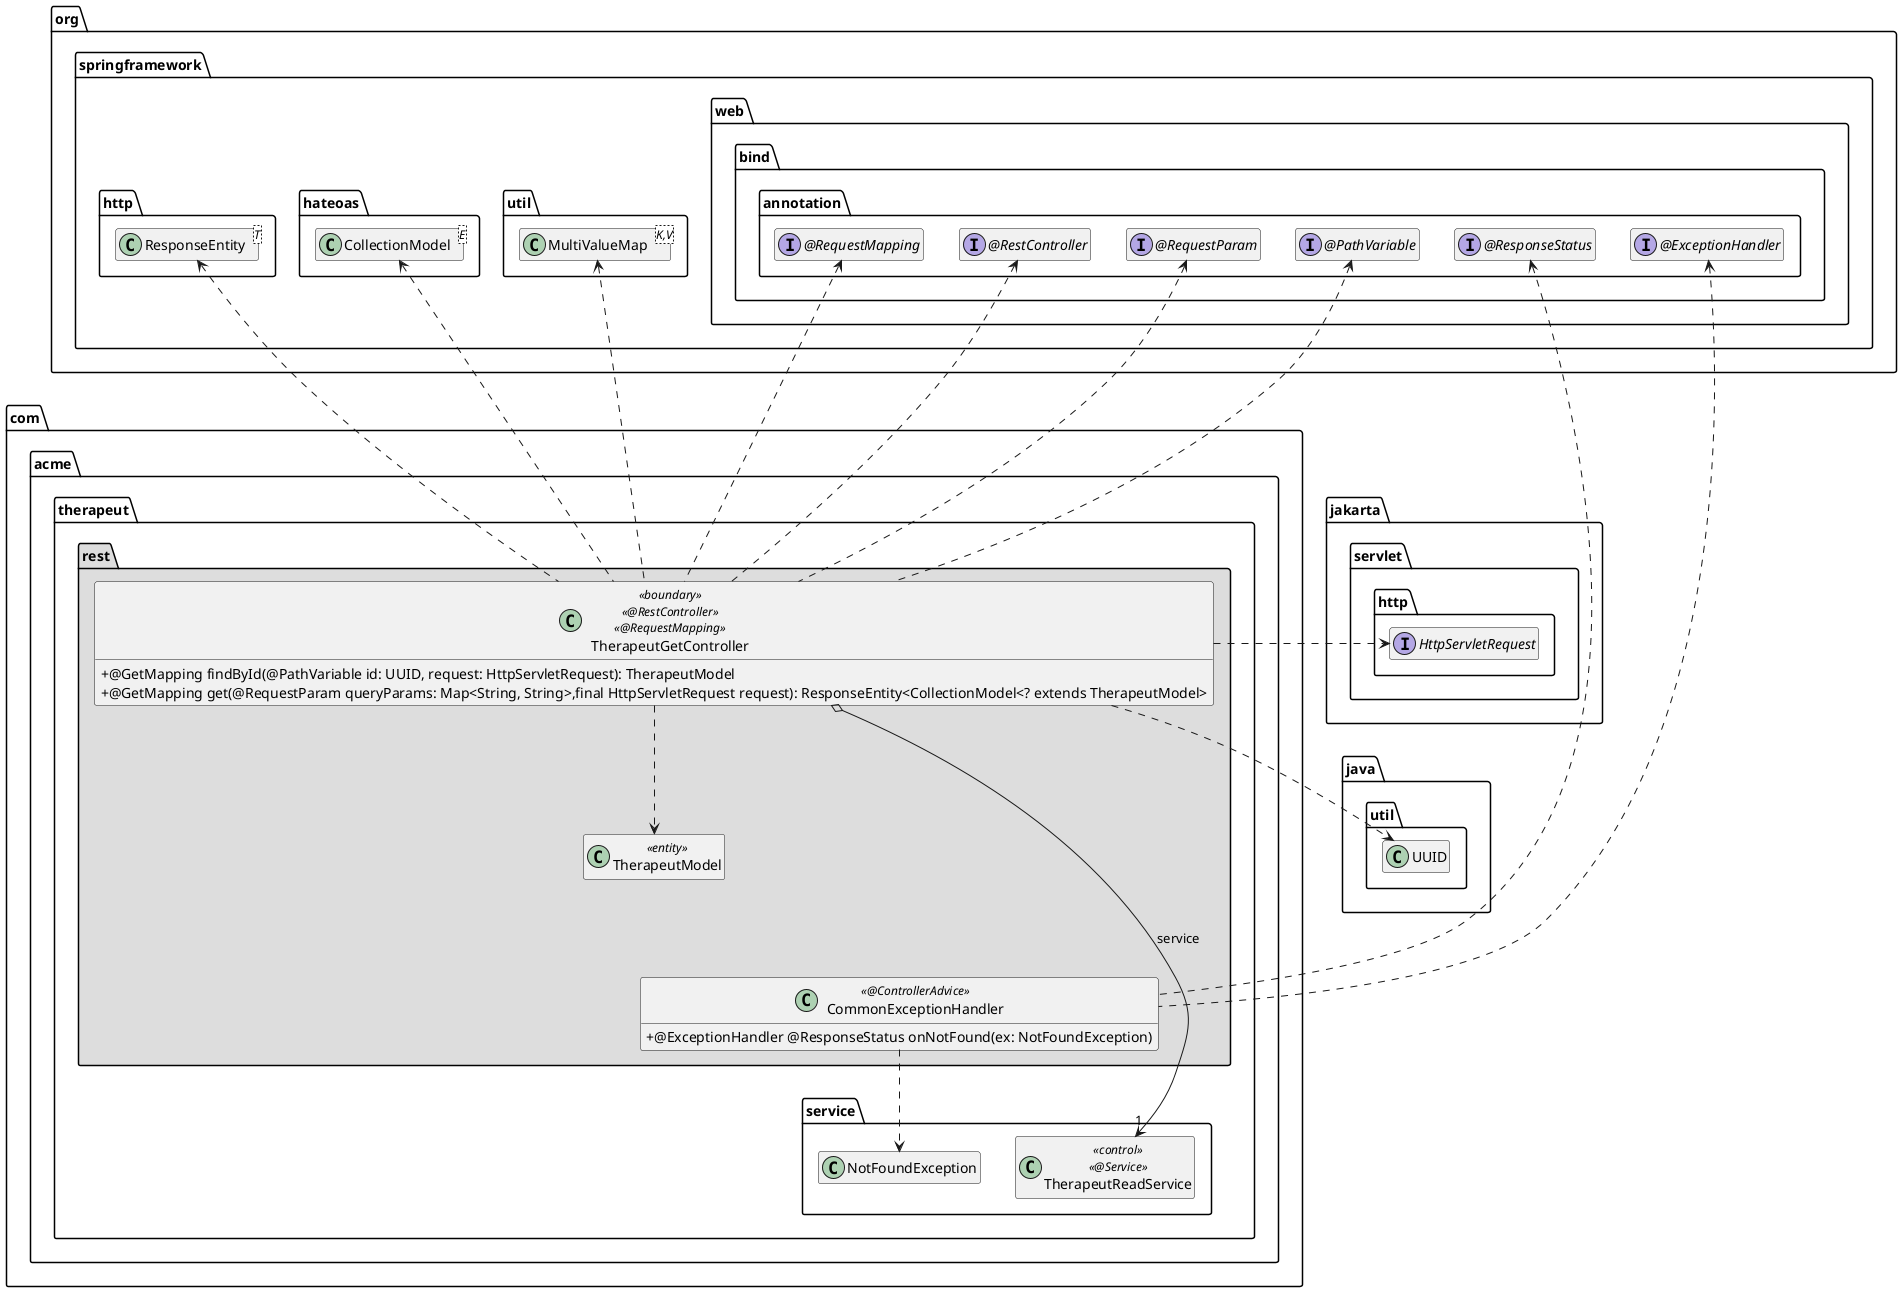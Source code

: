 @startuml TherapeutGetController

skinparam classAttributeIconSize 0

package org.springframework {
    package web.bind.annotation {
        interface "@RestController" as RestController
        interface "@RequestMapping" as RequestMapping
        interface "@PathVariable" as PathVariable
        interface "@RequestParam" as RequestParam
        interface "@ExceptionHandler" as ExceptionHandler
        interface "@ResponseStatus" as ResponseStatus
    }

    package http {
        class ResponseEntity<T>
    }
    package hateoas {
        class CollectionModel<E>
    }
    package util {
        class MultiValueMap<K,V>
    }
}

package jakarta.servlet.http {
    interface HttpServletRequest
}

package java.util {
    class UUID
    UUID .up[hidden].> HttpServletRequest
}

package com.acme.therapeut {
    package service {
        class TherapeutReadService << control >> << @Service >>
        class NotFoundException
    }

    package rest #DDDDDD {
        class TherapeutModel <<entity>>

        class TherapeutGetController << boundary >> << @RestController >> << @RequestMapping >> {
            + @GetMapping findById(@PathVariable id: UUID, request: HttpServletRequest): TherapeutModel
            + @GetMapping get(@RequestParam queryParams: Map<String, String>,final HttpServletRequest request): ResponseEntity<CollectionModel<? extends TherapeutModel>
        }

        class CommonExceptionHandler << @ControllerAdvice >> {
            + @ExceptionHandler @ResponseStatus onNotFound(ex: NotFoundException)
        }

        TherapeutGetController o--> "1" TherapeutReadService : service
        TherapeutGetController ..> TherapeutModel

        TherapeutGetController .up.> RestController
        TherapeutGetController .up.> RequestMapping
        TherapeutGetController .up.> PathVariable
        TherapeutGetController .up.> RequestParam
        TherapeutGetController .up.> ResponseEntity
        TherapeutGetController .up.> MultiValueMap
        TherapeutGetController .up.> CollectionModel
        TherapeutGetController .right.> HttpServletRequest

        CommonExceptionHandler .up.> ExceptionHandler
        CommonExceptionHandler .up.> ResponseStatus
        CommonExceptionHandler ..> NotFoundException
        CommonExceptionHandler .up[hidden].> TherapeutModel

        TherapeutGetController .right.> UUID

        TherapeutModel .[hidden].> TherapeutReadService
    }
}

hide empty members

@enduml
